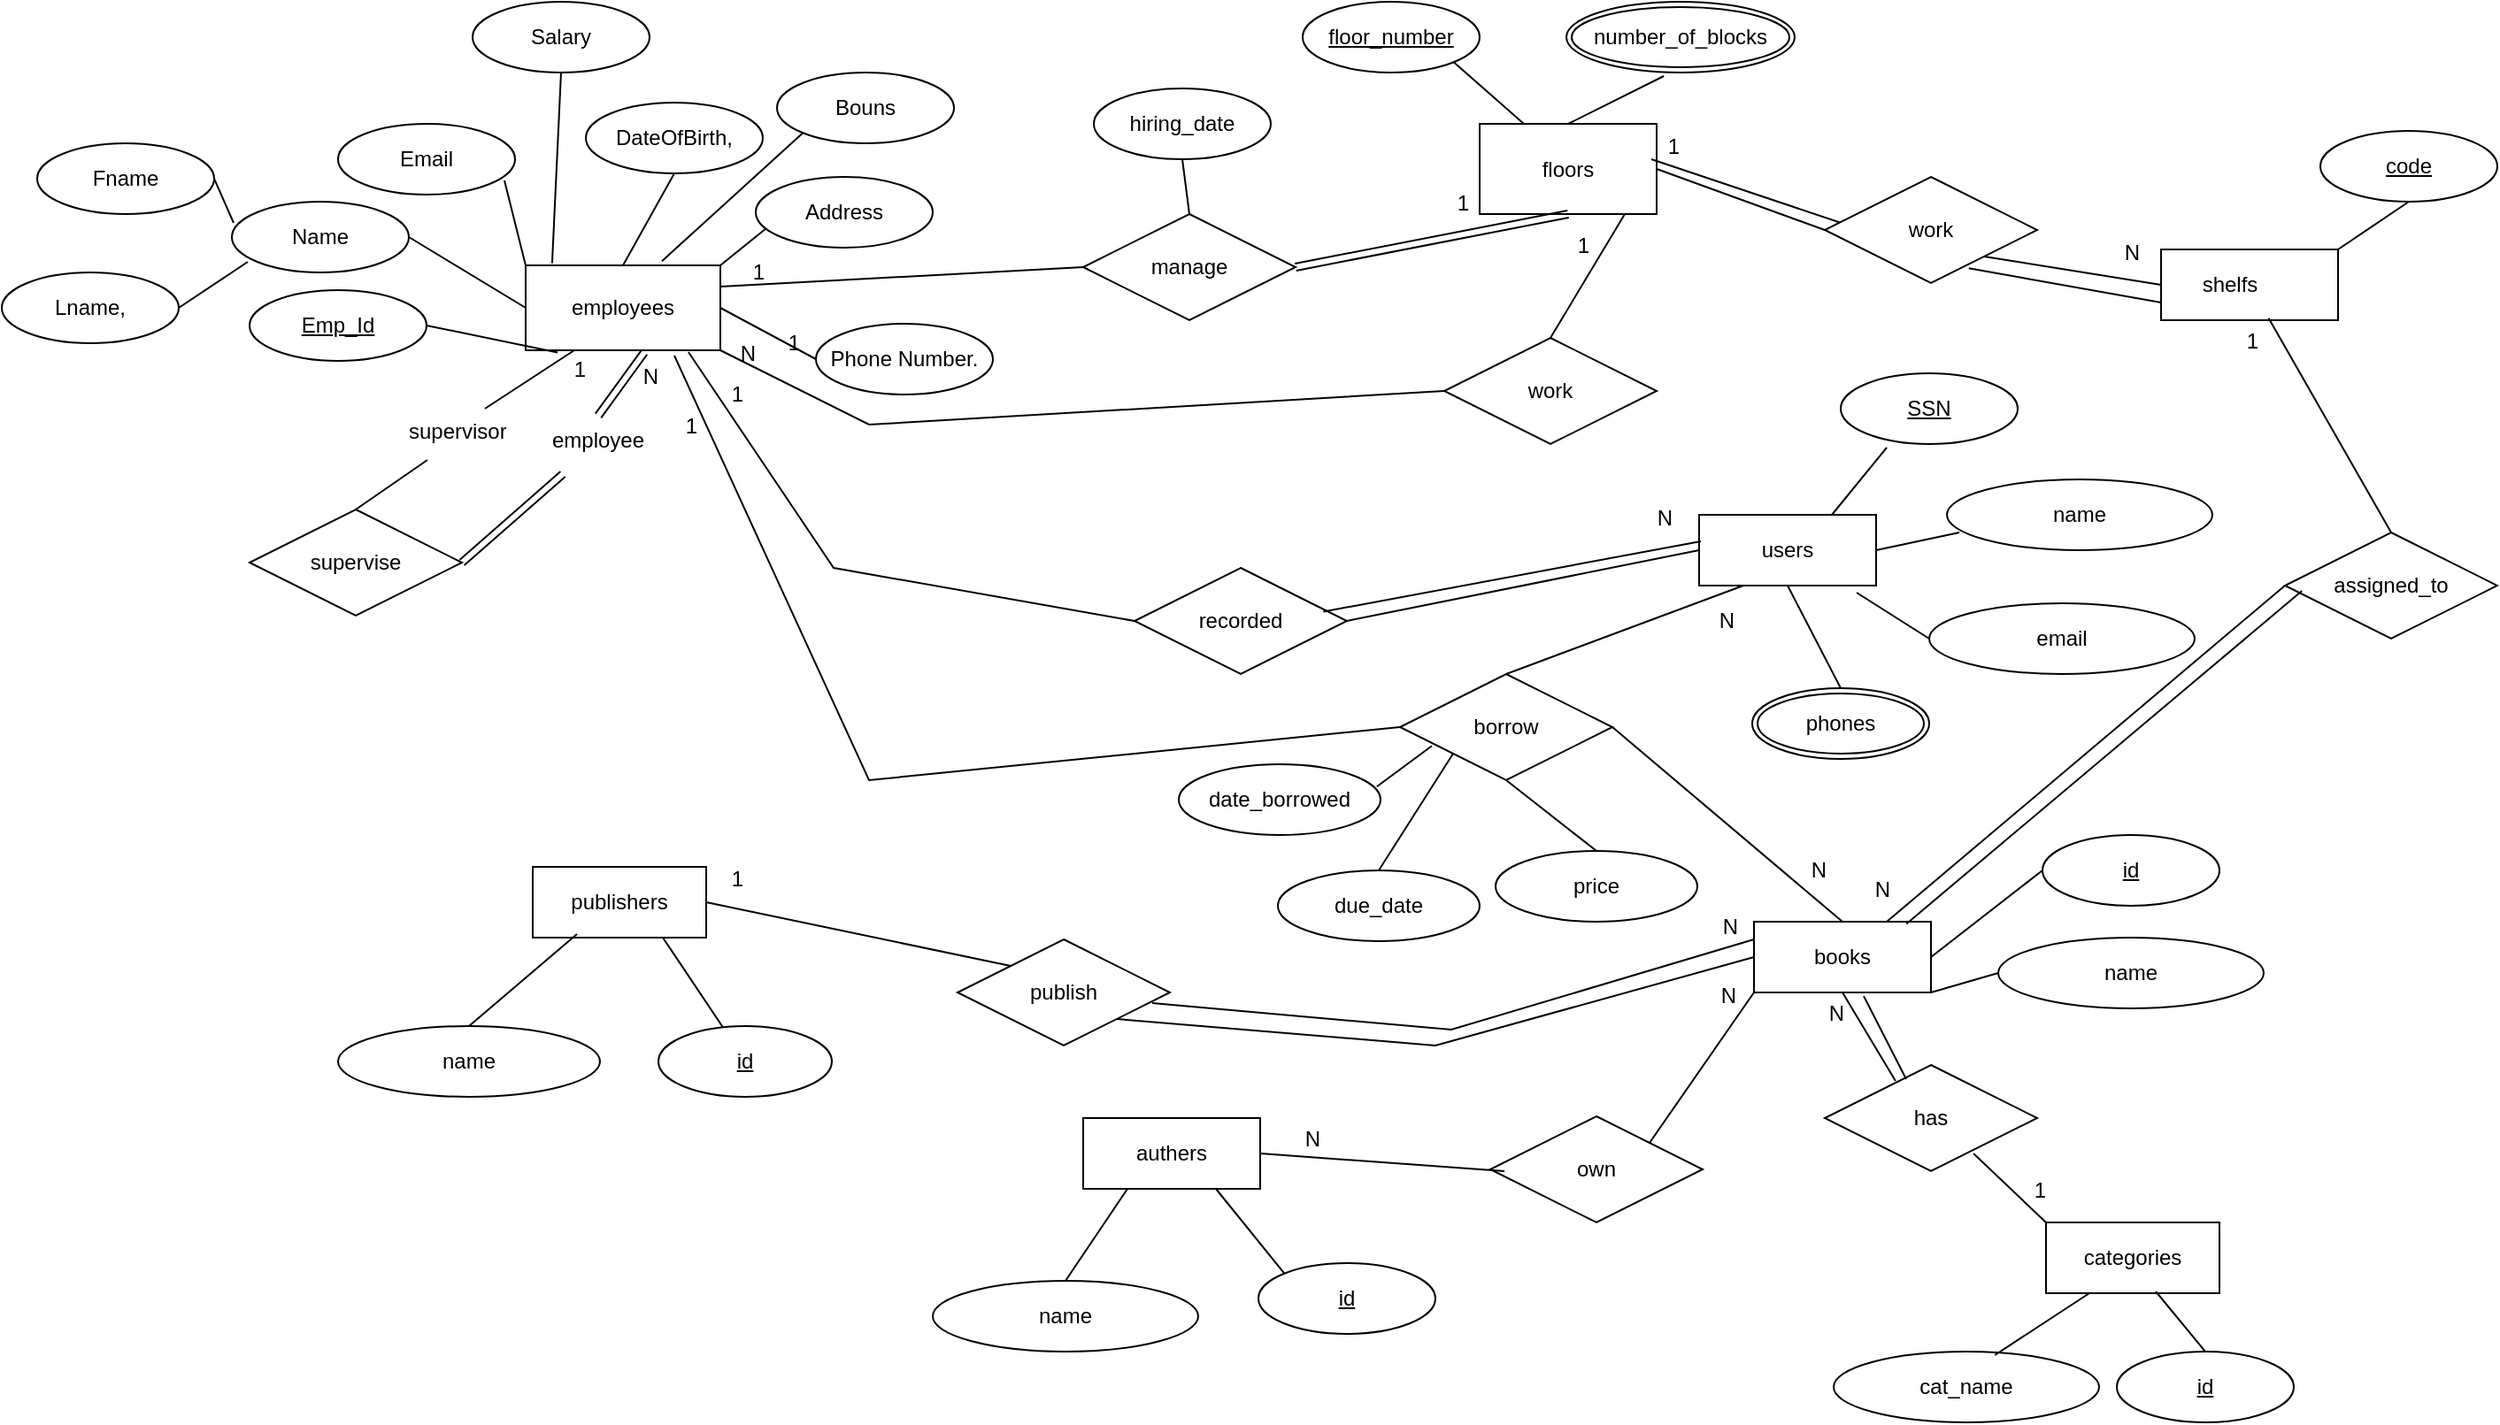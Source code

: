 <mxfile version="24.9.3">
  <diagram name="Page-1" id="RwCdulTUZQlI02-5xfNd">
    <mxGraphModel dx="2478" dy="887" grid="1" gridSize="10" guides="1" tooltips="1" connect="1" arrows="1" fold="1" page="1" pageScale="1" pageWidth="850" pageHeight="1100" math="0" shadow="0">
      <root>
        <mxCell id="0" />
        <mxCell id="1" parent="0" />
        <mxCell id="ehxNiageHxBLJbwBgZLJ-1" value="employees" style="whiteSpace=wrap;html=1;align=center;" vertex="1" parent="1">
          <mxGeometry x="56" y="189" width="110" height="48" as="geometry" />
        </mxCell>
        <mxCell id="ehxNiageHxBLJbwBgZLJ-2" value="floors" style="whiteSpace=wrap;html=1;align=center;" vertex="1" parent="1">
          <mxGeometry x="595" y="109" width="100" height="51" as="geometry" />
        </mxCell>
        <mxCell id="ehxNiageHxBLJbwBgZLJ-3" value="users" style="whiteSpace=wrap;html=1;align=center;" vertex="1" parent="1">
          <mxGeometry x="719" y="330" width="100" height="40" as="geometry" />
        </mxCell>
        <mxCell id="ehxNiageHxBLJbwBgZLJ-4" value="books" style="whiteSpace=wrap;html=1;align=center;" vertex="1" parent="1">
          <mxGeometry x="750" y="560" width="100" height="40" as="geometry" />
        </mxCell>
        <mxCell id="ehxNiageHxBLJbwBgZLJ-5" value="authers" style="whiteSpace=wrap;html=1;align=center;" vertex="1" parent="1">
          <mxGeometry x="371" y="671" width="100" height="40" as="geometry" />
        </mxCell>
        <mxCell id="ehxNiageHxBLJbwBgZLJ-6" value="publishers" style="whiteSpace=wrap;html=1;align=center;" vertex="1" parent="1">
          <mxGeometry x="60" y="529" width="98" height="40" as="geometry" />
        </mxCell>
        <mxCell id="ehxNiageHxBLJbwBgZLJ-8" value="Emp_Id" style="ellipse;whiteSpace=wrap;html=1;align=center;fontStyle=4;" vertex="1" parent="1">
          <mxGeometry x="-100" y="203" width="100" height="40" as="geometry" />
        </mxCell>
        <mxCell id="ehxNiageHxBLJbwBgZLJ-9" value="Name" style="ellipse;whiteSpace=wrap;html=1;align=center;" vertex="1" parent="1">
          <mxGeometry x="-110" y="153" width="100" height="40" as="geometry" />
        </mxCell>
        <mxCell id="ehxNiageHxBLJbwBgZLJ-10" value="Salary" style="ellipse;whiteSpace=wrap;html=1;align=center;" vertex="1" parent="1">
          <mxGeometry x="26" y="40" width="100" height="40" as="geometry" />
        </mxCell>
        <mxCell id="ehxNiageHxBLJbwBgZLJ-11" value="Email" style="ellipse;whiteSpace=wrap;html=1;align=center;" vertex="1" parent="1">
          <mxGeometry x="-50" y="109" width="100" height="40" as="geometry" />
        </mxCell>
        <mxCell id="ehxNiageHxBLJbwBgZLJ-12" value="Bouns" style="ellipse;whiteSpace=wrap;html=1;align=center;" vertex="1" parent="1">
          <mxGeometry x="198" y="80" width="100" height="40" as="geometry" />
        </mxCell>
        <mxCell id="ehxNiageHxBLJbwBgZLJ-13" value="Address" style="ellipse;whiteSpace=wrap;html=1;align=center;" vertex="1" parent="1">
          <mxGeometry x="186" y="139" width="100" height="40" as="geometry" />
        </mxCell>
        <mxCell id="ehxNiageHxBLJbwBgZLJ-14" value="Phone Number." style="ellipse;whiteSpace=wrap;html=1;align=center;" vertex="1" parent="1">
          <mxGeometry x="220" y="222" width="100" height="40" as="geometry" />
        </mxCell>
        <mxCell id="ehxNiageHxBLJbwBgZLJ-15" value="DateOfBirth," style="ellipse;whiteSpace=wrap;html=1;align=center;" vertex="1" parent="1">
          <mxGeometry x="90" y="97" width="100" height="40" as="geometry" />
        </mxCell>
        <mxCell id="ehxNiageHxBLJbwBgZLJ-16" value="Fname" style="ellipse;whiteSpace=wrap;html=1;align=center;" vertex="1" parent="1">
          <mxGeometry x="-220" y="120" width="100" height="40" as="geometry" />
        </mxCell>
        <mxCell id="ehxNiageHxBLJbwBgZLJ-17" value="Lname," style="ellipse;whiteSpace=wrap;html=1;align=center;" vertex="1" parent="1">
          <mxGeometry x="-240" y="193" width="100" height="40" as="geometry" />
        </mxCell>
        <mxCell id="ehxNiageHxBLJbwBgZLJ-23" value="" style="endArrow=none;html=1;rounded=0;exitX=1;exitY=0.5;exitDx=0;exitDy=0;entryX=0.164;entryY=1.025;entryDx=0;entryDy=0;entryPerimeter=0;" edge="1" parent="1" source="ehxNiageHxBLJbwBgZLJ-8" target="ehxNiageHxBLJbwBgZLJ-1">
          <mxGeometry relative="1" as="geometry">
            <mxPoint x="146" y="407" as="sourcePoint" />
            <mxPoint x="306" y="407" as="targetPoint" />
          </mxGeometry>
        </mxCell>
        <mxCell id="ehxNiageHxBLJbwBgZLJ-24" value="" style="endArrow=none;html=1;rounded=0;exitX=1;exitY=0.5;exitDx=0;exitDy=0;entryX=0;entryY=0.5;entryDx=0;entryDy=0;" edge="1" parent="1" source="ehxNiageHxBLJbwBgZLJ-9" target="ehxNiageHxBLJbwBgZLJ-1">
          <mxGeometry relative="1" as="geometry">
            <mxPoint x="8" y="257" as="sourcePoint" />
            <mxPoint x="56" y="218" as="targetPoint" />
          </mxGeometry>
        </mxCell>
        <mxCell id="ehxNiageHxBLJbwBgZLJ-25" value="" style="endArrow=none;html=1;rounded=0;exitX=0.94;exitY=0.8;exitDx=0;exitDy=0;entryX=0;entryY=0;entryDx=0;entryDy=0;exitPerimeter=0;" edge="1" parent="1" source="ehxNiageHxBLJbwBgZLJ-11" target="ehxNiageHxBLJbwBgZLJ-1">
          <mxGeometry relative="1" as="geometry">
            <mxPoint x="10" y="172" as="sourcePoint" />
            <mxPoint x="65" y="167" as="targetPoint" />
          </mxGeometry>
        </mxCell>
        <mxCell id="ehxNiageHxBLJbwBgZLJ-26" value="" style="endArrow=none;html=1;rounded=0;exitX=0.5;exitY=1;exitDx=0;exitDy=0;entryX=0.136;entryY=-0.025;entryDx=0;entryDy=0;entryPerimeter=0;" edge="1" parent="1" source="ehxNiageHxBLJbwBgZLJ-10" target="ehxNiageHxBLJbwBgZLJ-1">
          <mxGeometry relative="1" as="geometry">
            <mxPoint x="19" y="189" as="sourcePoint" />
            <mxPoint x="66" y="207" as="targetPoint" />
          </mxGeometry>
        </mxCell>
        <mxCell id="ehxNiageHxBLJbwBgZLJ-27" value="" style="endArrow=none;html=1;rounded=0;exitX=0.5;exitY=1;exitDx=0;exitDy=0;entryX=0.5;entryY=0;entryDx=0;entryDy=0;" edge="1" parent="1" source="ehxNiageHxBLJbwBgZLJ-15" target="ehxNiageHxBLJbwBgZLJ-1">
          <mxGeometry relative="1" as="geometry">
            <mxPoint x="100.5" y="102" as="sourcePoint" />
            <mxPoint x="121.5" y="167" as="targetPoint" />
          </mxGeometry>
        </mxCell>
        <mxCell id="ehxNiageHxBLJbwBgZLJ-28" value="" style="endArrow=none;html=1;rounded=0;exitX=0;exitY=1;exitDx=0;exitDy=0;entryX=0.7;entryY=-0.05;entryDx=0;entryDy=0;entryPerimeter=0;" edge="1" parent="1" source="ehxNiageHxBLJbwBgZLJ-12" target="ehxNiageHxBLJbwBgZLJ-1">
          <mxGeometry relative="1" as="geometry">
            <mxPoint x="121" y="127" as="sourcePoint" />
            <mxPoint x="121" y="207" as="targetPoint" />
          </mxGeometry>
        </mxCell>
        <mxCell id="ehxNiageHxBLJbwBgZLJ-29" value="" style="endArrow=none;html=1;rounded=0;exitX=0.06;exitY=0.725;exitDx=0;exitDy=0;entryX=1;entryY=0;entryDx=0;entryDy=0;exitPerimeter=0;" edge="1" parent="1" source="ehxNiageHxBLJbwBgZLJ-13" target="ehxNiageHxBLJbwBgZLJ-1">
          <mxGeometry relative="1" as="geometry">
            <mxPoint x="181" y="141" as="sourcePoint" />
            <mxPoint x="143" y="205" as="targetPoint" />
          </mxGeometry>
        </mxCell>
        <mxCell id="ehxNiageHxBLJbwBgZLJ-30" value="" style="endArrow=none;html=1;rounded=0;exitX=0;exitY=0.5;exitDx=0;exitDy=0;entryX=1;entryY=0.5;entryDx=0;entryDy=0;entryPerimeter=0;" edge="1" parent="1" source="ehxNiageHxBLJbwBgZLJ-14" target="ehxNiageHxBLJbwBgZLJ-1">
          <mxGeometry relative="1" as="geometry">
            <mxPoint x="206" y="227" as="sourcePoint" />
            <mxPoint x="176" y="217" as="targetPoint" />
          </mxGeometry>
        </mxCell>
        <mxCell id="ehxNiageHxBLJbwBgZLJ-31" value="" style="endArrow=none;html=1;rounded=0;exitX=1;exitY=0.5;exitDx=0;exitDy=0;entryX=0.01;entryY=0.3;entryDx=0;entryDy=0;entryPerimeter=0;" edge="1" parent="1" source="ehxNiageHxBLJbwBgZLJ-16" target="ehxNiageHxBLJbwBgZLJ-9">
          <mxGeometry relative="1" as="geometry">
            <mxPoint x="-144" y="197" as="sourcePoint" />
            <mxPoint x="-97" y="215" as="targetPoint" />
          </mxGeometry>
        </mxCell>
        <mxCell id="ehxNiageHxBLJbwBgZLJ-32" value="" style="endArrow=none;html=1;rounded=0;exitX=1;exitY=0.5;exitDx=0;exitDy=0;entryX=0.09;entryY=0.85;entryDx=0;entryDy=0;entryPerimeter=0;" edge="1" parent="1" source="ehxNiageHxBLJbwBgZLJ-17" target="ehxNiageHxBLJbwBgZLJ-9">
          <mxGeometry relative="1" as="geometry">
            <mxPoint x="-144" y="257" as="sourcePoint" />
            <mxPoint x="-97" y="275" as="targetPoint" />
          </mxGeometry>
        </mxCell>
        <mxCell id="ehxNiageHxBLJbwBgZLJ-36" value="floor_number" style="ellipse;whiteSpace=wrap;html=1;align=center;fontStyle=4;" vertex="1" parent="1">
          <mxGeometry x="495" y="40" width="100" height="40" as="geometry" />
        </mxCell>
        <mxCell id="ehxNiageHxBLJbwBgZLJ-39" value="" style="endArrow=none;html=1;rounded=0;exitX=1;exitY=1;exitDx=0;exitDy=0;entryX=0.25;entryY=0;entryDx=0;entryDy=0;" edge="1" parent="1" source="ehxNiageHxBLJbwBgZLJ-36" target="ehxNiageHxBLJbwBgZLJ-2">
          <mxGeometry relative="1" as="geometry">
            <mxPoint x="258" y="149" as="sourcePoint" />
            <mxPoint x="220" y="170" as="targetPoint" />
            <Array as="points" />
          </mxGeometry>
        </mxCell>
        <mxCell id="ehxNiageHxBLJbwBgZLJ-42" value="" style="endArrow=none;html=1;rounded=0;exitX=0.327;exitY=1.05;exitDx=0;exitDy=0;entryX=0.5;entryY=0;entryDx=0;entryDy=0;exitPerimeter=0;" edge="1" parent="1" target="ehxNiageHxBLJbwBgZLJ-2">
          <mxGeometry relative="1" as="geometry">
            <mxPoint x="699.05" y="82" as="sourcePoint" />
            <mxPoint x="635" y="120" as="targetPoint" />
            <Array as="points" />
          </mxGeometry>
        </mxCell>
        <mxCell id="ehxNiageHxBLJbwBgZLJ-43" value="SSN" style="ellipse;whiteSpace=wrap;html=1;align=center;fontStyle=4;" vertex="1" parent="1">
          <mxGeometry x="799" y="250" width="100" height="40" as="geometry" />
        </mxCell>
        <mxCell id="ehxNiageHxBLJbwBgZLJ-44" value="name" style="ellipse;whiteSpace=wrap;html=1;align=center;" vertex="1" parent="1">
          <mxGeometry x="859" y="310" width="150" height="40" as="geometry" />
        </mxCell>
        <mxCell id="ehxNiageHxBLJbwBgZLJ-45" value="email" style="ellipse;whiteSpace=wrap;html=1;align=center;" vertex="1" parent="1">
          <mxGeometry x="849" y="380" width="150" height="40" as="geometry" />
        </mxCell>
        <mxCell id="ehxNiageHxBLJbwBgZLJ-49" value="phones" style="ellipse;shape=doubleEllipse;margin=3;whiteSpace=wrap;html=1;align=center;" vertex="1" parent="1">
          <mxGeometry x="749" y="428" width="100" height="40" as="geometry" />
        </mxCell>
        <mxCell id="ehxNiageHxBLJbwBgZLJ-52" value="id" style="ellipse;whiteSpace=wrap;html=1;align=center;fontStyle=4;" vertex="1" parent="1">
          <mxGeometry x="913" y="511" width="100" height="40" as="geometry" />
        </mxCell>
        <mxCell id="ehxNiageHxBLJbwBgZLJ-53" value="name" style="ellipse;whiteSpace=wrap;html=1;align=center;" vertex="1" parent="1">
          <mxGeometry x="888" y="569" width="150" height="40" as="geometry" />
        </mxCell>
        <mxCell id="ehxNiageHxBLJbwBgZLJ-54" value="" style="endArrow=none;html=1;rounded=0;exitX=0.26;exitY=1.05;exitDx=0;exitDy=0;exitPerimeter=0;entryX=0.75;entryY=0;entryDx=0;entryDy=0;" edge="1" parent="1" source="ehxNiageHxBLJbwBgZLJ-43" target="ehxNiageHxBLJbwBgZLJ-3">
          <mxGeometry relative="1" as="geometry">
            <mxPoint x="819" y="300" as="sourcePoint" />
            <mxPoint x="779" y="330" as="targetPoint" />
            <Array as="points" />
          </mxGeometry>
        </mxCell>
        <mxCell id="ehxNiageHxBLJbwBgZLJ-58" value="" style="endArrow=none;html=1;rounded=0;exitX=1;exitY=1;exitDx=0;exitDy=0;entryX=0;entryY=0.5;entryDx=0;entryDy=0;" edge="1" parent="1" source="ehxNiageHxBLJbwBgZLJ-4" target="ehxNiageHxBLJbwBgZLJ-53">
          <mxGeometry relative="1" as="geometry">
            <mxPoint x="715" y="600" as="sourcePoint" />
            <mxPoint x="684" y="638" as="targetPoint" />
            <Array as="points" />
          </mxGeometry>
        </mxCell>
        <mxCell id="ehxNiageHxBLJbwBgZLJ-59" value="" style="endArrow=none;html=1;rounded=0;exitX=0;exitY=0.5;exitDx=0;exitDy=0;entryX=1;entryY=0.5;entryDx=0;entryDy=0;" edge="1" parent="1" source="ehxNiageHxBLJbwBgZLJ-52" target="ehxNiageHxBLJbwBgZLJ-4">
          <mxGeometry relative="1" as="geometry">
            <mxPoint x="741" y="370" as="sourcePoint" />
            <mxPoint x="710" y="408" as="targetPoint" />
            <Array as="points" />
          </mxGeometry>
        </mxCell>
        <mxCell id="ehxNiageHxBLJbwBgZLJ-60" value="" style="endArrow=none;html=1;rounded=0;exitX=0.5;exitY=1;exitDx=0;exitDy=0;entryX=0.5;entryY=0;entryDx=0;entryDy=0;" edge="1" parent="1" source="ehxNiageHxBLJbwBgZLJ-3" target="ehxNiageHxBLJbwBgZLJ-49">
          <mxGeometry relative="1" as="geometry">
            <mxPoint x="610" y="370" as="sourcePoint" />
            <mxPoint x="579" y="408" as="targetPoint" />
            <Array as="points" />
          </mxGeometry>
        </mxCell>
        <mxCell id="ehxNiageHxBLJbwBgZLJ-61" value="" style="endArrow=none;html=1;rounded=0;exitX=0;exitY=0.5;exitDx=0;exitDy=0;entryX=0.89;entryY=1.1;entryDx=0;entryDy=0;entryPerimeter=0;" edge="1" parent="1" source="ehxNiageHxBLJbwBgZLJ-45" target="ehxNiageHxBLJbwBgZLJ-3">
          <mxGeometry relative="1" as="geometry">
            <mxPoint x="620" y="380" as="sourcePoint" />
            <mxPoint x="589" y="418" as="targetPoint" />
            <Array as="points" />
          </mxGeometry>
        </mxCell>
        <mxCell id="ehxNiageHxBLJbwBgZLJ-62" value="" style="endArrow=none;html=1;rounded=0;exitX=0.047;exitY=0.75;exitDx=0;exitDy=0;exitPerimeter=0;entryX=1;entryY=0.5;entryDx=0;entryDy=0;" edge="1" parent="1" source="ehxNiageHxBLJbwBgZLJ-44" target="ehxNiageHxBLJbwBgZLJ-3">
          <mxGeometry relative="1" as="geometry">
            <mxPoint x="630" y="390" as="sourcePoint" />
            <mxPoint x="599" y="428" as="targetPoint" />
            <Array as="points" />
          </mxGeometry>
        </mxCell>
        <mxCell id="ehxNiageHxBLJbwBgZLJ-63" value="id" style="ellipse;whiteSpace=wrap;html=1;align=center;fontStyle=4;" vertex="1" parent="1">
          <mxGeometry x="470" y="753" width="100" height="40" as="geometry" />
        </mxCell>
        <mxCell id="ehxNiageHxBLJbwBgZLJ-64" value="name" style="ellipse;whiteSpace=wrap;html=1;align=center;" vertex="1" parent="1">
          <mxGeometry x="286" y="763" width="150" height="40" as="geometry" />
        </mxCell>
        <mxCell id="ehxNiageHxBLJbwBgZLJ-65" value="" style="endArrow=none;html=1;rounded=0;exitX=0;exitY=0;exitDx=0;exitDy=0;entryX=0.75;entryY=1;entryDx=0;entryDy=0;" edge="1" source="ehxNiageHxBLJbwBgZLJ-63" parent="1" target="ehxNiageHxBLJbwBgZLJ-5">
          <mxGeometry relative="1" as="geometry">
            <mxPoint x="312" y="535" as="sourcePoint" />
            <mxPoint x="431" y="745" as="targetPoint" />
            <Array as="points" />
          </mxGeometry>
        </mxCell>
        <mxCell id="ehxNiageHxBLJbwBgZLJ-66" value="" style="endArrow=none;html=1;rounded=0;exitX=0.25;exitY=1;exitDx=0;exitDy=0;entryX=0.5;entryY=0;entryDx=0;entryDy=0;" edge="1" target="ehxNiageHxBLJbwBgZLJ-64" parent="1" source="ehxNiageHxBLJbwBgZLJ-5">
          <mxGeometry relative="1" as="geometry">
            <mxPoint x="381" y="765" as="sourcePoint" />
            <mxPoint x="255" y="803" as="targetPoint" />
            <Array as="points" />
          </mxGeometry>
        </mxCell>
        <mxCell id="ehxNiageHxBLJbwBgZLJ-67" value="name" style="ellipse;whiteSpace=wrap;html=1;align=center;" vertex="1" parent="1">
          <mxGeometry x="-50" y="619" width="148" height="40" as="geometry" />
        </mxCell>
        <mxCell id="ehxNiageHxBLJbwBgZLJ-68" value="" style="endArrow=none;html=1;rounded=0;exitX=0.39;exitY=0.075;exitDx=0;exitDy=0;entryX=0.75;entryY=1;entryDx=0;entryDy=0;exitPerimeter=0;" edge="1" parent="1" target="ehxNiageHxBLJbwBgZLJ-6">
          <mxGeometry relative="1" as="geometry">
            <mxPoint x="169" y="622" as="sourcePoint" />
            <mxPoint x="124" y="565" as="targetPoint" />
            <Array as="points" />
          </mxGeometry>
        </mxCell>
        <mxCell id="ehxNiageHxBLJbwBgZLJ-69" value="" style="endArrow=none;html=1;rounded=0;entryX=0.5;entryY=0;entryDx=0;entryDy=0;exitX=0.25;exitY=1;exitDx=0;exitDy=0;" edge="1" target="ehxNiageHxBLJbwBgZLJ-67" parent="1">
          <mxGeometry relative="1" as="geometry">
            <mxPoint x="85" y="567" as="sourcePoint" />
            <mxPoint x="-61" y="659" as="targetPoint" />
            <Array as="points" />
          </mxGeometry>
        </mxCell>
        <mxCell id="ehxNiageHxBLJbwBgZLJ-72" value="id" style="ellipse;whiteSpace=wrap;html=1;align=center;fontStyle=4;" vertex="1" parent="1">
          <mxGeometry x="131" y="619" width="98" height="40" as="geometry" />
        </mxCell>
        <mxCell id="ehxNiageHxBLJbwBgZLJ-74" value="supervise" style="shape=rhombus;perimeter=rhombusPerimeter;whiteSpace=wrap;html=1;align=center;" vertex="1" parent="1">
          <mxGeometry x="-100" y="327" width="120" height="60" as="geometry" />
        </mxCell>
        <mxCell id="ehxNiageHxBLJbwBgZLJ-75" value="" style="shape=link;html=1;rounded=0;exitX=0.485;exitY=0;exitDx=0;exitDy=0;entryX=0.609;entryY=1.025;entryDx=0;entryDy=0;entryPerimeter=0;exitPerimeter=0;" edge="1" parent="1" source="ehxNiageHxBLJbwBgZLJ-80" target="ehxNiageHxBLJbwBgZLJ-1">
          <mxGeometry relative="1" as="geometry">
            <mxPoint x="310" y="309" as="sourcePoint" />
            <mxPoint x="100" y="309" as="targetPoint" />
          </mxGeometry>
        </mxCell>
        <mxCell id="ehxNiageHxBLJbwBgZLJ-76" value="N" style="resizable=0;html=1;whiteSpace=wrap;align=right;verticalAlign=bottom;" connectable="0" vertex="1" parent="ehxNiageHxBLJbwBgZLJ-75">
          <mxGeometry x="1" relative="1" as="geometry">
            <mxPoint x="10" y="22" as="offset" />
          </mxGeometry>
        </mxCell>
        <mxCell id="ehxNiageHxBLJbwBgZLJ-77" value="" style="endArrow=none;html=1;rounded=0;entryX=0.25;entryY=1;entryDx=0;entryDy=0;exitX=0.742;exitY=0.033;exitDx=0;exitDy=0;exitPerimeter=0;" edge="1" parent="1" source="ehxNiageHxBLJbwBgZLJ-79" target="ehxNiageHxBLJbwBgZLJ-1">
          <mxGeometry relative="1" as="geometry">
            <mxPoint x="310" y="309" as="sourcePoint" />
            <mxPoint x="470" y="309" as="targetPoint" />
          </mxGeometry>
        </mxCell>
        <mxCell id="ehxNiageHxBLJbwBgZLJ-78" value="1" style="resizable=0;html=1;whiteSpace=wrap;align=right;verticalAlign=bottom;" connectable="0" vertex="1" parent="ehxNiageHxBLJbwBgZLJ-77">
          <mxGeometry x="1" relative="1" as="geometry">
            <mxPoint x="8" y="20" as="offset" />
          </mxGeometry>
        </mxCell>
        <mxCell id="ehxNiageHxBLJbwBgZLJ-81" value="number_of_blocks" style="ellipse;shape=doubleEllipse;margin=3;whiteSpace=wrap;html=1;align=center;" vertex="1" parent="1">
          <mxGeometry x="644" y="40" width="129" height="40" as="geometry" />
        </mxCell>
        <mxCell id="ehxNiageHxBLJbwBgZLJ-82" value="manage" style="shape=rhombus;perimeter=rhombusPerimeter;whiteSpace=wrap;html=1;align=center;" vertex="1" parent="1">
          <mxGeometry x="371" y="160" width="120" height="60" as="geometry" />
        </mxCell>
        <mxCell id="ehxNiageHxBLJbwBgZLJ-83" value="" style="endArrow=none;html=1;rounded=0;exitX=0;exitY=0.5;exitDx=0;exitDy=0;entryX=1;entryY=0.25;entryDx=0;entryDy=0;" edge="1" parent="1" source="ehxNiageHxBLJbwBgZLJ-82" target="ehxNiageHxBLJbwBgZLJ-1">
          <mxGeometry relative="1" as="geometry">
            <mxPoint x="371" y="269" as="sourcePoint" />
            <mxPoint x="333" y="325" as="targetPoint" />
          </mxGeometry>
        </mxCell>
        <mxCell id="ehxNiageHxBLJbwBgZLJ-84" value="" style="shape=link;html=1;rounded=0;exitX=1;exitY=0.5;exitDx=0;exitDy=0;entryX=0.5;entryY=1;entryDx=0;entryDy=0;" edge="1" parent="1" source="ehxNiageHxBLJbwBgZLJ-82" target="ehxNiageHxBLJbwBgZLJ-2">
          <mxGeometry relative="1" as="geometry">
            <mxPoint x="520" y="292" as="sourcePoint" />
            <mxPoint x="508" y="171" as="targetPoint" />
          </mxGeometry>
        </mxCell>
        <mxCell id="ehxNiageHxBLJbwBgZLJ-85" value="1" style="resizable=0;html=1;whiteSpace=wrap;align=right;verticalAlign=bottom;" connectable="0" vertex="1" parent="ehxNiageHxBLJbwBgZLJ-84">
          <mxGeometry x="1" relative="1" as="geometry">
            <mxPoint x="13" y="27" as="offset" />
          </mxGeometry>
        </mxCell>
        <mxCell id="ehxNiageHxBLJbwBgZLJ-86" value="1" style="resizable=0;html=1;whiteSpace=wrap;align=right;verticalAlign=bottom;" connectable="0" vertex="1" parent="1">
          <mxGeometry x="192.542" y="201.926" as="geometry" />
        </mxCell>
        <mxCell id="ehxNiageHxBLJbwBgZLJ-87" value="work" style="shape=rhombus;perimeter=rhombusPerimeter;whiteSpace=wrap;html=1;align=center;" vertex="1" parent="1">
          <mxGeometry x="575" y="230" width="120" height="60" as="geometry" />
        </mxCell>
        <mxCell id="ehxNiageHxBLJbwBgZLJ-88" value="hiring_date" style="ellipse;whiteSpace=wrap;html=1;align=center;" vertex="1" parent="1">
          <mxGeometry x="377" y="89" width="100" height="40" as="geometry" />
        </mxCell>
        <mxCell id="ehxNiageHxBLJbwBgZLJ-89" value="" style="endArrow=none;html=1;rounded=0;exitX=0.5;exitY=1;exitDx=0;exitDy=0;entryX=0.5;entryY=0;entryDx=0;entryDy=0;" edge="1" parent="1" source="ehxNiageHxBLJbwBgZLJ-88" target="ehxNiageHxBLJbwBgZLJ-82">
          <mxGeometry relative="1" as="geometry">
            <mxPoint x="214" y="186" as="sourcePoint" />
            <mxPoint x="176" y="199" as="targetPoint" />
          </mxGeometry>
        </mxCell>
        <mxCell id="ehxNiageHxBLJbwBgZLJ-90" value="" style="endArrow=none;html=1;rounded=0;exitX=0.82;exitY=1;exitDx=0;exitDy=0;entryX=0.5;entryY=0;entryDx=0;entryDy=0;exitPerimeter=0;" edge="1" parent="1" source="ehxNiageHxBLJbwBgZLJ-2" target="ehxNiageHxBLJbwBgZLJ-87">
          <mxGeometry relative="1" as="geometry">
            <mxPoint x="571" y="283" as="sourcePoint" />
            <mxPoint x="407" y="271" as="targetPoint" />
          </mxGeometry>
        </mxCell>
        <mxCell id="ehxNiageHxBLJbwBgZLJ-91" value="" style="endArrow=none;html=1;rounded=0;exitX=1;exitY=1;exitDx=0;exitDy=0;entryX=0;entryY=0.5;entryDx=0;entryDy=0;" edge="1" parent="1" source="ehxNiageHxBLJbwBgZLJ-1" target="ehxNiageHxBLJbwBgZLJ-87">
          <mxGeometry relative="1" as="geometry">
            <mxPoint x="563" y="175" as="sourcePoint" />
            <mxPoint x="440" y="319" as="targetPoint" />
            <Array as="points">
              <mxPoint x="250" y="279" />
            </Array>
          </mxGeometry>
        </mxCell>
        <mxCell id="ehxNiageHxBLJbwBgZLJ-92" value="" style="shape=link;html=1;rounded=0;exitX=1;exitY=0.5;exitDx=0;exitDy=0;entryX=0.182;entryY=1.1;entryDx=0;entryDy=0;entryPerimeter=0;" edge="1" parent="1" source="ehxNiageHxBLJbwBgZLJ-74" target="ehxNiageHxBLJbwBgZLJ-80">
          <mxGeometry relative="1" as="geometry">
            <mxPoint x="135" y="359" as="sourcePoint" />
            <mxPoint x="123" y="238" as="targetPoint" />
          </mxGeometry>
        </mxCell>
        <mxCell id="ehxNiageHxBLJbwBgZLJ-80" value="employee" style="text;strokeColor=none;fillColor=none;spacingLeft=4;spacingRight=4;overflow=hidden;rotatable=0;points=[[0,0.5],[1,0.5]];portConstraint=eastwest;fontSize=12;whiteSpace=wrap;html=1;" vertex="1" parent="1">
          <mxGeometry x="65" y="274" width="66" height="30" as="geometry" />
        </mxCell>
        <mxCell id="ehxNiageHxBLJbwBgZLJ-94" value="" style="endArrow=none;html=1;rounded=0;entryX=0.25;entryY=1;entryDx=0;entryDy=0;exitX=0.5;exitY=0;exitDx=0;exitDy=0;" edge="1" parent="1" source="ehxNiageHxBLJbwBgZLJ-74" target="ehxNiageHxBLJbwBgZLJ-79">
          <mxGeometry relative="1" as="geometry">
            <mxPoint x="15" y="359" as="sourcePoint" />
            <mxPoint x="84" y="237" as="targetPoint" />
          </mxGeometry>
        </mxCell>
        <mxCell id="ehxNiageHxBLJbwBgZLJ-79" value="supervisor" style="text;strokeColor=none;fillColor=none;spacingLeft=4;spacingRight=4;overflow=hidden;rotatable=0;points=[[0,0.5],[1,0.5]];portConstraint=eastwest;fontSize=12;whiteSpace=wrap;html=1;" vertex="1" parent="1">
          <mxGeometry x="-16" y="269" width="66" height="30" as="geometry" />
        </mxCell>
        <mxCell id="ehxNiageHxBLJbwBgZLJ-96" value="1" style="resizable=0;html=1;whiteSpace=wrap;align=right;verticalAlign=bottom;" connectable="0" vertex="1" parent="1">
          <mxGeometry x="231.002" y="204.996" as="geometry">
            <mxPoint x="359" y="-42" as="offset" />
          </mxGeometry>
        </mxCell>
        <mxCell id="ehxNiageHxBLJbwBgZLJ-97" value="N" style="resizable=0;html=1;whiteSpace=wrap;align=right;verticalAlign=bottom;" connectable="0" vertex="1" parent="1">
          <mxGeometry x="159.99" y="263.198" as="geometry">
            <mxPoint x="28" y="-16" as="offset" />
          </mxGeometry>
        </mxCell>
        <mxCell id="ehxNiageHxBLJbwBgZLJ-98" value="recorded" style="shape=rhombus;perimeter=rhombusPerimeter;whiteSpace=wrap;html=1;align=center;" vertex="1" parent="1">
          <mxGeometry x="400" y="360" width="120" height="60" as="geometry" />
        </mxCell>
        <mxCell id="ehxNiageHxBLJbwBgZLJ-99" value="" style="endArrow=none;html=1;rounded=0;exitX=0.836;exitY=1.021;exitDx=0;exitDy=0;entryX=0;entryY=0.5;entryDx=0;entryDy=0;exitPerimeter=0;" edge="1" parent="1" source="ehxNiageHxBLJbwBgZLJ-1" target="ehxNiageHxBLJbwBgZLJ-98">
          <mxGeometry relative="1" as="geometry">
            <mxPoint x="136" y="299" as="sourcePoint" />
            <mxPoint x="470" y="381" as="targetPoint" />
            <Array as="points">
              <mxPoint x="230" y="360" />
            </Array>
          </mxGeometry>
        </mxCell>
        <mxCell id="ehxNiageHxBLJbwBgZLJ-100" value="1" style="resizable=0;html=1;whiteSpace=wrap;align=right;verticalAlign=bottom;" connectable="0" vertex="1" parent="1">
          <mxGeometry x="176.542" y="256.926" as="geometry">
            <mxPoint x="4" y="14" as="offset" />
          </mxGeometry>
        </mxCell>
        <mxCell id="ehxNiageHxBLJbwBgZLJ-101" value="1" style="resizable=0;html=1;whiteSpace=wrap;align=right;verticalAlign=bottom;" connectable="0" vertex="1" parent="1">
          <mxGeometry x="212.542" y="241.926" as="geometry" />
        </mxCell>
        <mxCell id="ehxNiageHxBLJbwBgZLJ-102" value="" style="endArrow=none;html=1;rounded=0;entryX=1;entryY=0.5;entryDx=0;entryDy=0;exitX=0;exitY=0.5;exitDx=0;exitDy=0;" edge="1" parent="1" source="ehxNiageHxBLJbwBgZLJ-3" target="ehxNiageHxBLJbwBgZLJ-98">
          <mxGeometry relative="1" as="geometry">
            <mxPoint x="563" y="231" as="sourcePoint" />
            <mxPoint x="551" y="320" as="targetPoint" />
          </mxGeometry>
        </mxCell>
        <mxCell id="ehxNiageHxBLJbwBgZLJ-104" value="N" style="resizable=0;html=1;whiteSpace=wrap;align=right;verticalAlign=bottom;" connectable="0" vertex="1" parent="1">
          <mxGeometry x="111.003" y="356.999" as="geometry">
            <mxPoint x="629" y="42" as="offset" />
          </mxGeometry>
        </mxCell>
        <mxCell id="ehxNiageHxBLJbwBgZLJ-106" value="" style="endArrow=none;html=1;rounded=0;entryX=0.889;entryY=0.413;entryDx=0;entryDy=0;entryPerimeter=0;" edge="1" parent="1" target="ehxNiageHxBLJbwBgZLJ-98">
          <mxGeometry relative="1" as="geometry">
            <mxPoint x="720" y="345" as="sourcePoint" />
            <mxPoint x="516" y="425" as="targetPoint" />
          </mxGeometry>
        </mxCell>
        <mxCell id="ehxNiageHxBLJbwBgZLJ-107" value="borrow" style="shape=rhombus;perimeter=rhombusPerimeter;whiteSpace=wrap;html=1;align=center;" vertex="1" parent="1">
          <mxGeometry x="550" y="420" width="120" height="60" as="geometry" />
        </mxCell>
        <mxCell id="ehxNiageHxBLJbwBgZLJ-108" value="" style="endArrow=none;html=1;rounded=0;entryX=0.5;entryY=0;entryDx=0;entryDy=0;exitX=0.25;exitY=1;exitDx=0;exitDy=0;" edge="1" parent="1" source="ehxNiageHxBLJbwBgZLJ-3" target="ehxNiageHxBLJbwBgZLJ-107">
          <mxGeometry relative="1" as="geometry">
            <mxPoint x="796" y="355" as="sourcePoint" />
            <mxPoint x="526" y="435" as="targetPoint" />
          </mxGeometry>
        </mxCell>
        <mxCell id="ehxNiageHxBLJbwBgZLJ-109" value="" style="endArrow=none;html=1;rounded=0;exitX=0.5;exitY=0;exitDx=0;exitDy=0;entryX=1;entryY=0.5;entryDx=0;entryDy=0;" edge="1" parent="1" source="ehxNiageHxBLJbwBgZLJ-4" target="ehxNiageHxBLJbwBgZLJ-107">
          <mxGeometry relative="1" as="geometry">
            <mxPoint x="825" y="380" as="sourcePoint" />
            <mxPoint x="740" y="490" as="targetPoint" />
          </mxGeometry>
        </mxCell>
        <mxCell id="ehxNiageHxBLJbwBgZLJ-110" value="" style="endArrow=none;html=1;rounded=0;entryX=0;entryY=0.5;entryDx=0;entryDy=0;" edge="1" parent="1" target="ehxNiageHxBLJbwBgZLJ-107">
          <mxGeometry relative="1" as="geometry">
            <mxPoint x="140" y="240" as="sourcePoint" />
            <mxPoint x="383" y="428" as="targetPoint" />
            <Array as="points">
              <mxPoint x="250" y="480" />
            </Array>
          </mxGeometry>
        </mxCell>
        <mxCell id="ehxNiageHxBLJbwBgZLJ-111" value="1" style="resizable=0;html=1;whiteSpace=wrap;align=right;verticalAlign=bottom;" connectable="0" vertex="1" parent="1">
          <mxGeometry x="150.542" y="274.926" as="geometry">
            <mxPoint x="4" y="14" as="offset" />
          </mxGeometry>
        </mxCell>
        <mxCell id="ehxNiageHxBLJbwBgZLJ-112" value="N" style="resizable=0;html=1;whiteSpace=wrap;align=right;verticalAlign=bottom;" connectable="0" vertex="1" parent="1">
          <mxGeometry x="76.003" y="298.999" as="geometry">
            <mxPoint x="629" y="42" as="offset" />
          </mxGeometry>
        </mxCell>
        <mxCell id="ehxNiageHxBLJbwBgZLJ-113" value="N" style="resizable=0;html=1;whiteSpace=wrap;align=right;verticalAlign=bottom;" connectable="0" vertex="1" parent="1">
          <mxGeometry x="176.543" y="548.999" as="geometry">
            <mxPoint x="616" y="-9" as="offset" />
          </mxGeometry>
        </mxCell>
        <mxCell id="ehxNiageHxBLJbwBgZLJ-114" value="date_borrowed" style="ellipse;whiteSpace=wrap;html=1;align=center;" vertex="1" parent="1">
          <mxGeometry x="425" y="471" width="114" height="40" as="geometry" />
        </mxCell>
        <mxCell id="ehxNiageHxBLJbwBgZLJ-115" value="due_date" style="ellipse;whiteSpace=wrap;html=1;align=center;" vertex="1" parent="1">
          <mxGeometry x="481" y="531" width="114" height="40" as="geometry" />
        </mxCell>
        <mxCell id="ehxNiageHxBLJbwBgZLJ-116" value="price" style="ellipse;whiteSpace=wrap;html=1;align=center;" vertex="1" parent="1">
          <mxGeometry x="604" y="520" width="114" height="40" as="geometry" />
        </mxCell>
        <mxCell id="ehxNiageHxBLJbwBgZLJ-118" value="" style="endArrow=none;html=1;rounded=0;exitX=0.5;exitY=0;exitDx=0;exitDy=0;entryX=0.5;entryY=1;entryDx=0;entryDy=0;" edge="1" parent="1" source="ehxNiageHxBLJbwBgZLJ-116" target="ehxNiageHxBLJbwBgZLJ-107">
          <mxGeometry relative="1" as="geometry">
            <mxPoint x="750" y="560" as="sourcePoint" />
            <mxPoint x="674" y="509" as="targetPoint" />
          </mxGeometry>
        </mxCell>
        <mxCell id="ehxNiageHxBLJbwBgZLJ-119" value="" style="endArrow=none;html=1;rounded=0;exitX=0.5;exitY=0;exitDx=0;exitDy=0;entryX=0;entryY=1;entryDx=0;entryDy=0;" edge="1" parent="1" source="ehxNiageHxBLJbwBgZLJ-115" target="ehxNiageHxBLJbwBgZLJ-107">
          <mxGeometry relative="1" as="geometry">
            <mxPoint x="657" y="530" as="sourcePoint" />
            <mxPoint x="674" y="509" as="targetPoint" />
          </mxGeometry>
        </mxCell>
        <mxCell id="ehxNiageHxBLJbwBgZLJ-120" value="" style="endArrow=none;html=1;rounded=0;exitX=0.982;exitY=0.315;exitDx=0;exitDy=0;entryX=0.15;entryY=0.677;entryDx=0;entryDy=0;entryPerimeter=0;exitPerimeter=0;" edge="1" parent="1" source="ehxNiageHxBLJbwBgZLJ-114" target="ehxNiageHxBLJbwBgZLJ-107">
          <mxGeometry relative="1" as="geometry">
            <mxPoint x="554" y="560" as="sourcePoint" />
            <mxPoint x="644" y="494" as="targetPoint" />
          </mxGeometry>
        </mxCell>
        <mxCell id="ehxNiageHxBLJbwBgZLJ-121" value="own" style="shape=rhombus;perimeter=rhombusPerimeter;whiteSpace=wrap;html=1;align=center;" vertex="1" parent="1">
          <mxGeometry x="601" y="670" width="120" height="60" as="geometry" />
        </mxCell>
        <mxCell id="ehxNiageHxBLJbwBgZLJ-123" value="" style="endArrow=none;html=1;rounded=0;exitX=0;exitY=1;exitDx=0;exitDy=0;entryX=1;entryY=0;entryDx=0;entryDy=0;" edge="1" parent="1" source="ehxNiageHxBLJbwBgZLJ-4" target="ehxNiageHxBLJbwBgZLJ-121">
          <mxGeometry relative="1" as="geometry">
            <mxPoint x="820" y="570" as="sourcePoint" />
            <mxPoint x="734" y="479" as="targetPoint" />
          </mxGeometry>
        </mxCell>
        <mxCell id="ehxNiageHxBLJbwBgZLJ-124" value="" style="endArrow=none;html=1;rounded=0;exitX=1;exitY=0.5;exitDx=0;exitDy=0;entryX=0.067;entryY=0.517;entryDx=0;entryDy=0;entryPerimeter=0;" edge="1" parent="1" source="ehxNiageHxBLJbwBgZLJ-5" target="ehxNiageHxBLJbwBgZLJ-121">
          <mxGeometry relative="1" as="geometry">
            <mxPoint x="770" y="610" as="sourcePoint" />
            <mxPoint x="701" y="695" as="targetPoint" />
          </mxGeometry>
        </mxCell>
        <mxCell id="ehxNiageHxBLJbwBgZLJ-125" value="N" style="resizable=0;html=1;whiteSpace=wrap;align=right;verticalAlign=bottom;" connectable="0" vertex="1" parent="1">
          <mxGeometry x="126.003" y="580.999" as="geometry">
            <mxPoint x="616" y="-9" as="offset" />
          </mxGeometry>
        </mxCell>
        <mxCell id="ehxNiageHxBLJbwBgZLJ-127" value="N" style="resizable=0;html=1;whiteSpace=wrap;align=right;verticalAlign=bottom;" connectable="0" vertex="1" parent="1">
          <mxGeometry x="212.543" y="559.999" as="geometry">
            <mxPoint x="616" y="-9" as="offset" />
          </mxGeometry>
        </mxCell>
        <mxCell id="ehxNiageHxBLJbwBgZLJ-128" value="publish" style="shape=rhombus;perimeter=rhombusPerimeter;whiteSpace=wrap;html=1;align=center;" vertex="1" parent="1">
          <mxGeometry x="300" y="570" width="120" height="60" as="geometry" />
        </mxCell>
        <mxCell id="ehxNiageHxBLJbwBgZLJ-129" value="" style="endArrow=none;html=1;rounded=0;exitX=0;exitY=0.5;exitDx=0;exitDy=0;entryX=1;entryY=1;entryDx=0;entryDy=0;" edge="1" parent="1" source="ehxNiageHxBLJbwBgZLJ-4" target="ehxNiageHxBLJbwBgZLJ-128">
          <mxGeometry relative="1" as="geometry">
            <mxPoint x="749" y="585" as="sourcePoint" />
            <mxPoint x="680" y="670" as="targetPoint" />
            <Array as="points">
              <mxPoint x="570" y="630" />
            </Array>
          </mxGeometry>
        </mxCell>
        <mxCell id="ehxNiageHxBLJbwBgZLJ-131" value="" style="endArrow=none;html=1;rounded=0;exitX=0;exitY=0;exitDx=0;exitDy=0;entryX=1;entryY=0.5;entryDx=0;entryDy=0;" edge="1" parent="1" source="ehxNiageHxBLJbwBgZLJ-128" target="ehxNiageHxBLJbwBgZLJ-6">
          <mxGeometry relative="1" as="geometry">
            <mxPoint x="180" y="593" as="sourcePoint" />
            <mxPoint x="145" y="540" as="targetPoint" />
            <Array as="points" />
          </mxGeometry>
        </mxCell>
        <mxCell id="ehxNiageHxBLJbwBgZLJ-132" value="1" style="resizable=0;html=1;whiteSpace=wrap;align=right;verticalAlign=bottom;" connectable="0" vertex="1" parent="1">
          <mxGeometry x="176.542" y="530.996" as="geometry">
            <mxPoint x="4" y="14" as="offset" />
          </mxGeometry>
        </mxCell>
        <mxCell id="ehxNiageHxBLJbwBgZLJ-133" value="N" style="resizable=0;html=1;whiteSpace=wrap;align=right;verticalAlign=bottom;" connectable="0" vertex="1" parent="1">
          <mxGeometry x="-109.997" y="700.999" as="geometry">
            <mxPoint x="616" y="-9" as="offset" />
          </mxGeometry>
        </mxCell>
        <mxCell id="ehxNiageHxBLJbwBgZLJ-134" value="" style="endArrow=none;html=1;rounded=0;exitX=0;exitY=0.25;exitDx=0;exitDy=0;" edge="1" parent="1" source="ehxNiageHxBLJbwBgZLJ-4">
          <mxGeometry relative="1" as="geometry">
            <mxPoint x="769" y="571" as="sourcePoint" />
            <mxPoint x="410" y="606" as="targetPoint" />
            <Array as="points">
              <mxPoint x="579" y="621" />
            </Array>
          </mxGeometry>
        </mxCell>
        <mxCell id="ehxNiageHxBLJbwBgZLJ-135" value="categories" style="whiteSpace=wrap;html=1;align=center;" vertex="1" parent="1">
          <mxGeometry x="915" y="730" width="98" height="40" as="geometry" />
        </mxCell>
        <mxCell id="ehxNiageHxBLJbwBgZLJ-137" value="id" style="ellipse;whiteSpace=wrap;html=1;align=center;fontStyle=4;" vertex="1" parent="1">
          <mxGeometry x="955" y="803" width="100" height="40" as="geometry" />
        </mxCell>
        <mxCell id="ehxNiageHxBLJbwBgZLJ-138" value="cat_name" style="ellipse;whiteSpace=wrap;html=1;align=center;" vertex="1" parent="1">
          <mxGeometry x="795" y="803" width="150" height="40" as="geometry" />
        </mxCell>
        <mxCell id="ehxNiageHxBLJbwBgZLJ-139" value="" style="endArrow=none;html=1;rounded=0;exitX=0.607;exitY=0.05;exitDx=0;exitDy=0;entryX=0.25;entryY=1;entryDx=0;entryDy=0;exitPerimeter=0;" edge="1" parent="1" source="ehxNiageHxBLJbwBgZLJ-138" target="ehxNiageHxBLJbwBgZLJ-135">
          <mxGeometry relative="1" as="geometry">
            <mxPoint x="820" y="610" as="sourcePoint" />
            <mxPoint x="845" y="650" as="targetPoint" />
            <Array as="points" />
          </mxGeometry>
        </mxCell>
        <mxCell id="ehxNiageHxBLJbwBgZLJ-140" value="" style="endArrow=none;html=1;rounded=0;exitX=0.5;exitY=0;exitDx=0;exitDy=0;entryX=0.633;entryY=0.975;entryDx=0;entryDy=0;entryPerimeter=0;" edge="1" parent="1" source="ehxNiageHxBLJbwBgZLJ-137" target="ehxNiageHxBLJbwBgZLJ-135">
          <mxGeometry relative="1" as="geometry">
            <mxPoint x="896" y="815" as="sourcePoint" />
            <mxPoint x="950" y="780" as="targetPoint" />
            <Array as="points" />
          </mxGeometry>
        </mxCell>
        <mxCell id="ehxNiageHxBLJbwBgZLJ-141" value="has" style="shape=rhombus;perimeter=rhombusPerimeter;whiteSpace=wrap;html=1;align=center;" vertex="1" parent="1">
          <mxGeometry x="790" y="641" width="120" height="60" as="geometry" />
        </mxCell>
        <mxCell id="ehxNiageHxBLJbwBgZLJ-142" value="" style="endArrow=none;html=1;rounded=0;exitX=0.5;exitY=1;exitDx=0;exitDy=0;entryX=0.333;entryY=0.15;entryDx=0;entryDy=0;entryPerimeter=0;" edge="1" parent="1" source="ehxNiageHxBLJbwBgZLJ-4" target="ehxNiageHxBLJbwBgZLJ-141">
          <mxGeometry relative="1" as="geometry">
            <mxPoint x="770" y="610" as="sourcePoint" />
            <mxPoint x="701" y="695" as="targetPoint" />
          </mxGeometry>
        </mxCell>
        <mxCell id="ehxNiageHxBLJbwBgZLJ-143" value="" style="endArrow=none;html=1;rounded=0;exitX=0;exitY=0;exitDx=0;exitDy=0;entryX=0.7;entryY=0.833;entryDx=0;entryDy=0;entryPerimeter=0;" edge="1" parent="1" source="ehxNiageHxBLJbwBgZLJ-135" target="ehxNiageHxBLJbwBgZLJ-141">
          <mxGeometry relative="1" as="geometry">
            <mxPoint x="820" y="610" as="sourcePoint" />
            <mxPoint x="840" y="660" as="targetPoint" />
          </mxGeometry>
        </mxCell>
        <mxCell id="ehxNiageHxBLJbwBgZLJ-144" value="" style="endArrow=none;html=1;rounded=0;entryX=0.333;entryY=0.15;entryDx=0;entryDy=0;entryPerimeter=0;exitX=0.62;exitY=1.05;exitDx=0;exitDy=0;exitPerimeter=0;" edge="1" parent="1" source="ehxNiageHxBLJbwBgZLJ-4">
          <mxGeometry relative="1" as="geometry">
            <mxPoint x="820" y="599" as="sourcePoint" />
            <mxPoint x="836" y="649" as="targetPoint" />
          </mxGeometry>
        </mxCell>
        <mxCell id="ehxNiageHxBLJbwBgZLJ-145" value="N" style="resizable=0;html=1;whiteSpace=wrap;align=right;verticalAlign=bottom;" connectable="0" vertex="1" parent="1">
          <mxGeometry x="186.003" y="629.999" as="geometry">
            <mxPoint x="616" y="-9" as="offset" />
          </mxGeometry>
        </mxCell>
        <mxCell id="ehxNiageHxBLJbwBgZLJ-146" value="1" style="resizable=0;html=1;whiteSpace=wrap;align=right;verticalAlign=bottom;" connectable="0" vertex="1" parent="1">
          <mxGeometry x="300.003" y="729.999" as="geometry">
            <mxPoint x="616" y="-9" as="offset" />
          </mxGeometry>
        </mxCell>
        <mxCell id="ehxNiageHxBLJbwBgZLJ-147" value="shelfs&lt;span style=&quot;white-space: pre;&quot;&gt;&#x9;&lt;/span&gt;" style="whiteSpace=wrap;html=1;align=center;" vertex="1" parent="1">
          <mxGeometry x="980" y="180" width="100" height="40" as="geometry" />
        </mxCell>
        <mxCell id="ehxNiageHxBLJbwBgZLJ-148" value="" style="endArrow=none;html=1;rounded=0;exitX=1;exitY=0;exitDx=0;exitDy=0;entryX=0.5;entryY=1;entryDx=0;entryDy=0;" edge="1" parent="1" source="ehxNiageHxBLJbwBgZLJ-147" target="ehxNiageHxBLJbwBgZLJ-149">
          <mxGeometry relative="1" as="geometry">
            <mxPoint x="811" y="437" as="sourcePoint" />
            <mxPoint x="1010" y="227" as="targetPoint" />
            <Array as="points" />
          </mxGeometry>
        </mxCell>
        <mxCell id="ehxNiageHxBLJbwBgZLJ-149" value="code" style="ellipse;whiteSpace=wrap;html=1;align=center;fontStyle=4;" vertex="1" parent="1">
          <mxGeometry x="1070" y="113" width="100" height="40" as="geometry" />
        </mxCell>
        <mxCell id="ehxNiageHxBLJbwBgZLJ-150" value="assigned_to" style="shape=rhombus;perimeter=rhombusPerimeter;whiteSpace=wrap;html=1;align=center;" vertex="1" parent="1">
          <mxGeometry x="1050" y="340" width="120" height="60" as="geometry" />
        </mxCell>
        <mxCell id="ehxNiageHxBLJbwBgZLJ-154" value="" style="endArrow=none;html=1;rounded=0;exitX=0.75;exitY=0;exitDx=0;exitDy=0;entryX=0;entryY=0.5;entryDx=0;entryDy=0;" edge="1" parent="1" source="ehxNiageHxBLJbwBgZLJ-4" target="ehxNiageHxBLJbwBgZLJ-150">
          <mxGeometry relative="1" as="geometry">
            <mxPoint x="760" y="610" as="sourcePoint" />
            <mxPoint x="701" y="695" as="targetPoint" />
          </mxGeometry>
        </mxCell>
        <mxCell id="ehxNiageHxBLJbwBgZLJ-155" value="" style="endArrow=none;html=1;rounded=0;exitX=0.608;exitY=0.972;exitDx=0;exitDy=0;entryX=0.5;entryY=0;entryDx=0;entryDy=0;exitPerimeter=0;" edge="1" parent="1" source="ehxNiageHxBLJbwBgZLJ-147" target="ehxNiageHxBLJbwBgZLJ-150">
          <mxGeometry relative="1" as="geometry">
            <mxPoint x="785" y="610" as="sourcePoint" />
            <mxPoint x="770" y="721" as="targetPoint" />
          </mxGeometry>
        </mxCell>
        <mxCell id="ehxNiageHxBLJbwBgZLJ-156" value="N" style="resizable=0;html=1;whiteSpace=wrap;align=right;verticalAlign=bottom;" connectable="0" vertex="1" parent="1">
          <mxGeometry x="125.003" y="619.999" as="geometry">
            <mxPoint x="616" y="-9" as="offset" />
          </mxGeometry>
        </mxCell>
        <mxCell id="ehxNiageHxBLJbwBgZLJ-157" value="" style="endArrow=none;html=1;rounded=0;exitX=0.861;exitY=0.031;exitDx=0;exitDy=0;entryX=0.08;entryY=0.55;entryDx=0;entryDy=0;exitPerimeter=0;entryPerimeter=0;" edge="1" parent="1" source="ehxNiageHxBLJbwBgZLJ-4" target="ehxNiageHxBLJbwBgZLJ-150">
          <mxGeometry relative="1" as="geometry">
            <mxPoint x="781" y="601" as="sourcePoint" />
            <mxPoint x="766" y="712" as="targetPoint" />
          </mxGeometry>
        </mxCell>
        <mxCell id="ehxNiageHxBLJbwBgZLJ-158" value="1" style="resizable=0;html=1;whiteSpace=wrap;align=right;verticalAlign=bottom;" connectable="0" vertex="1" parent="1">
          <mxGeometry x="420.003" y="249.999" as="geometry">
            <mxPoint x="616" y="-9" as="offset" />
          </mxGeometry>
        </mxCell>
        <mxCell id="ehxNiageHxBLJbwBgZLJ-159" value="work" style="shape=rhombus;perimeter=rhombusPerimeter;whiteSpace=wrap;html=1;align=center;" vertex="1" parent="1">
          <mxGeometry x="790" y="139" width="120" height="60" as="geometry" />
        </mxCell>
        <mxCell id="ehxNiageHxBLJbwBgZLJ-160" value="" style="endArrow=none;html=1;rounded=0;exitX=0;exitY=0.5;exitDx=0;exitDy=0;entryX=1;entryY=1;entryDx=0;entryDy=0;" edge="1" parent="1" source="ehxNiageHxBLJbwBgZLJ-147" target="ehxNiageHxBLJbwBgZLJ-159">
          <mxGeometry relative="1" as="geometry">
            <mxPoint x="1051" y="229" as="sourcePoint" />
            <mxPoint x="1120" y="350" as="targetPoint" />
          </mxGeometry>
        </mxCell>
        <mxCell id="ehxNiageHxBLJbwBgZLJ-161" value="" style="endArrow=none;html=1;rounded=0;entryX=0.678;entryY=0.861;entryDx=0;entryDy=0;entryPerimeter=0;exitX=0;exitY=0.75;exitDx=0;exitDy=0;" edge="1" parent="1" source="ehxNiageHxBLJbwBgZLJ-147" target="ehxNiageHxBLJbwBgZLJ-159">
          <mxGeometry relative="1" as="geometry">
            <mxPoint x="970" y="210" as="sourcePoint" />
            <mxPoint x="883" y="192" as="targetPoint" />
          </mxGeometry>
        </mxCell>
        <mxCell id="ehxNiageHxBLJbwBgZLJ-162" value="" style="endArrow=none;html=1;rounded=0;exitX=0;exitY=0.5;exitDx=0;exitDy=0;entryX=1;entryY=0.5;entryDx=0;entryDy=0;" edge="1" parent="1" source="ehxNiageHxBLJbwBgZLJ-159" target="ehxNiageHxBLJbwBgZLJ-2">
          <mxGeometry relative="1" as="geometry">
            <mxPoint x="990" y="218" as="sourcePoint" />
            <mxPoint x="890" y="202" as="targetPoint" />
          </mxGeometry>
        </mxCell>
        <mxCell id="ehxNiageHxBLJbwBgZLJ-163" value="" style="endArrow=none;html=1;rounded=0;exitX=0.071;exitY=0.429;exitDx=0;exitDy=0;entryX=1;entryY=0.5;entryDx=0;entryDy=0;exitPerimeter=0;" edge="1" parent="1" source="ehxNiageHxBLJbwBgZLJ-159">
          <mxGeometry relative="1" as="geometry">
            <mxPoint x="787" y="163" as="sourcePoint" />
            <mxPoint x="692" y="129" as="targetPoint" />
          </mxGeometry>
        </mxCell>
        <mxCell id="ehxNiageHxBLJbwBgZLJ-164" value="N" style="resizable=0;html=1;whiteSpace=wrap;align=right;verticalAlign=bottom;" connectable="0" vertex="1" parent="1">
          <mxGeometry x="340.003" y="148.999" as="geometry">
            <mxPoint x="629" y="42" as="offset" />
          </mxGeometry>
        </mxCell>
        <mxCell id="ehxNiageHxBLJbwBgZLJ-165" value="1" style="resizable=0;html=1;whiteSpace=wrap;align=right;verticalAlign=bottom;" connectable="0" vertex="1" parent="1">
          <mxGeometry x="670.584" y="205.081" as="geometry">
            <mxPoint x="39" y="-75" as="offset" />
          </mxGeometry>
        </mxCell>
      </root>
    </mxGraphModel>
  </diagram>
</mxfile>
